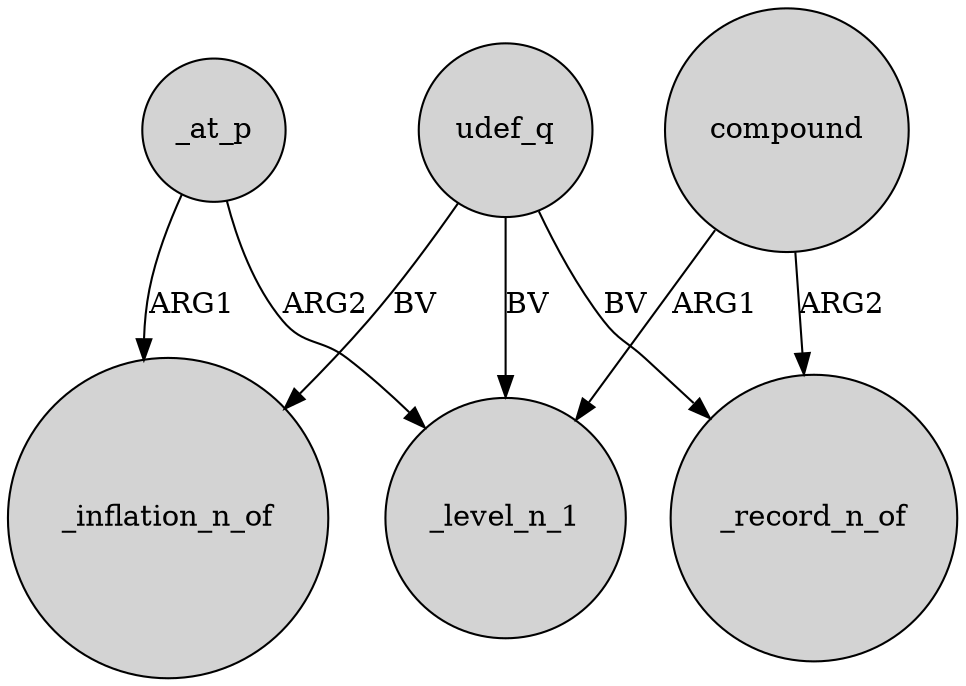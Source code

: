 digraph {
	node [shape=circle style=filled]
	_at_p -> _inflation_n_of [label=ARG1]
	udef_q -> _inflation_n_of [label=BV]
	compound -> _level_n_1 [label=ARG1]
	compound -> _record_n_of [label=ARG2]
	udef_q -> _record_n_of [label=BV]
	_at_p -> _level_n_1 [label=ARG2]
	udef_q -> _level_n_1 [label=BV]
}
